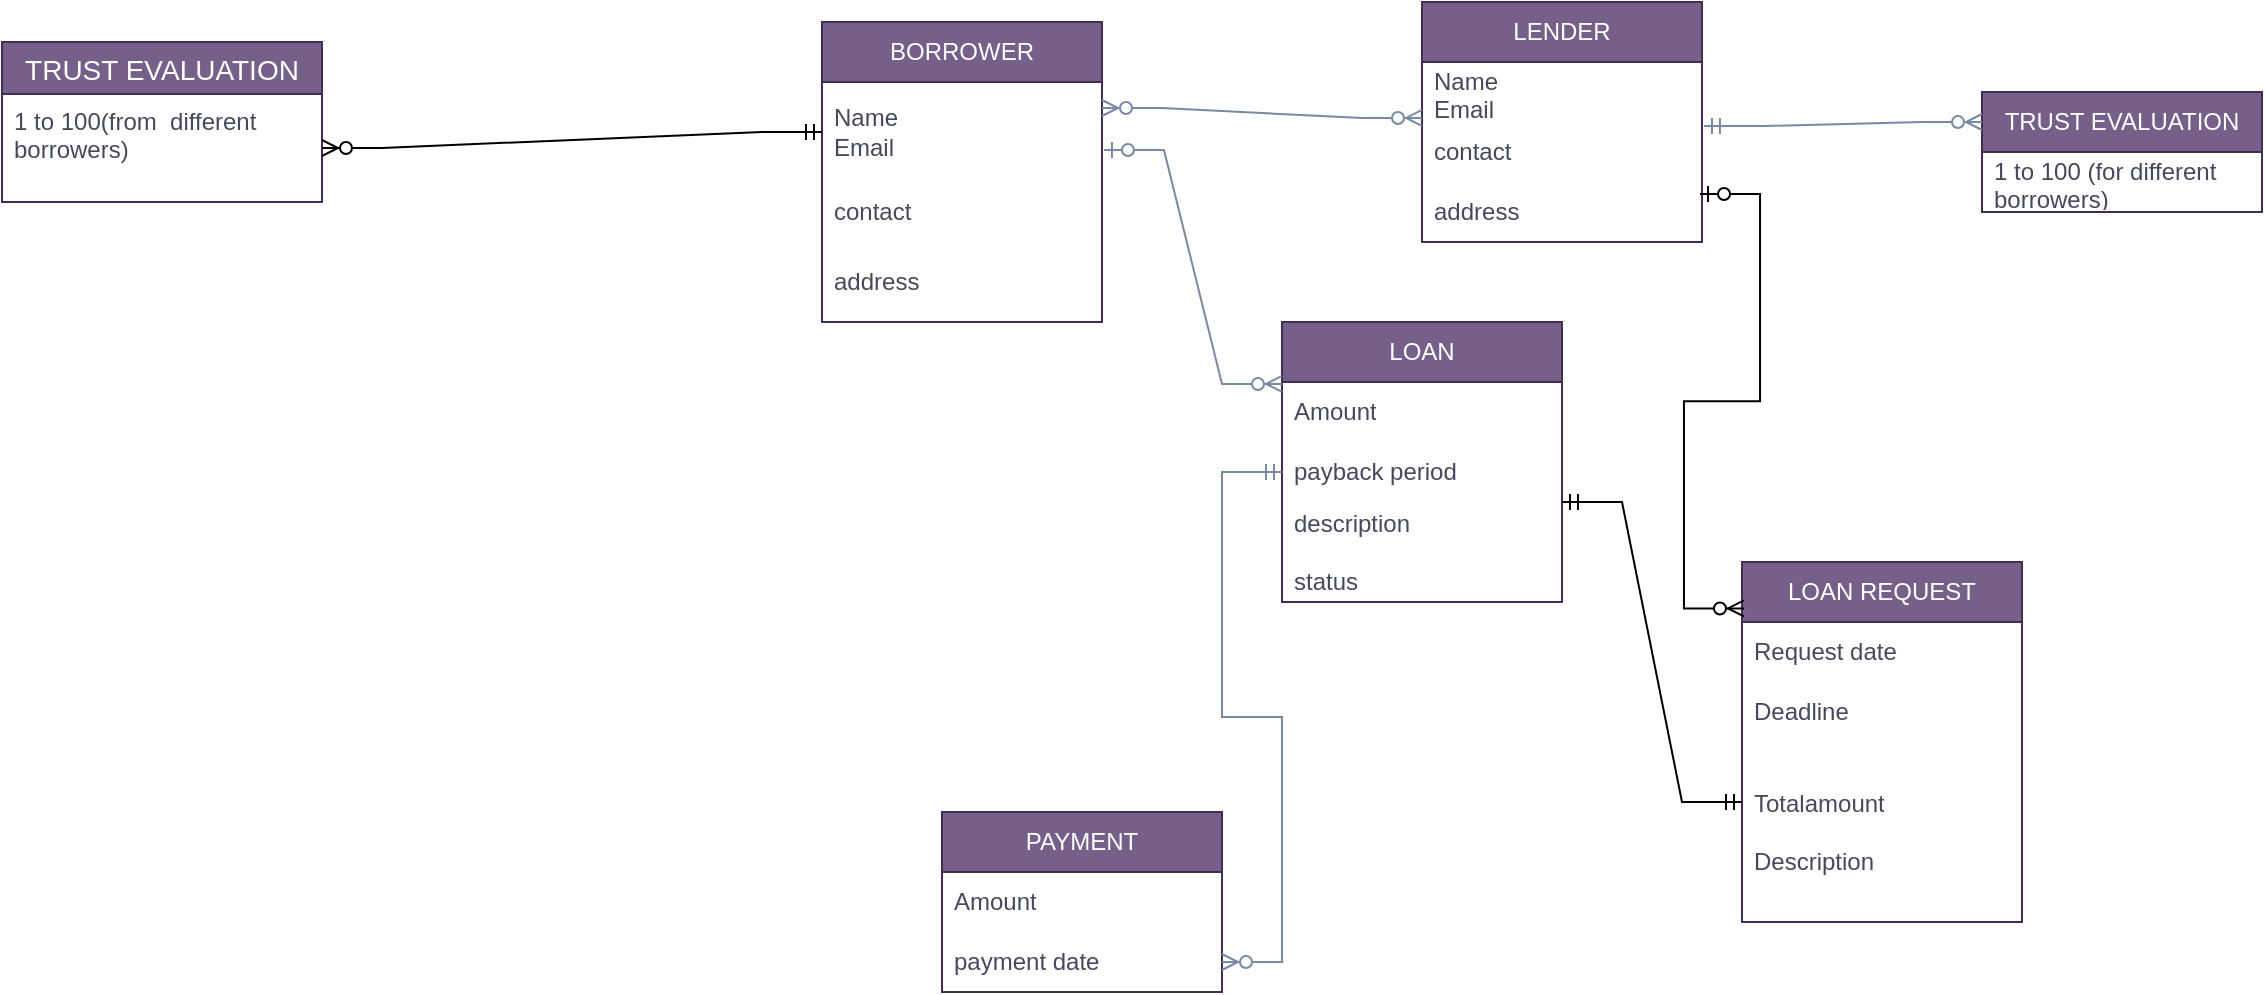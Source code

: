 <mxfile version="24.1.0" type="device">
  <diagram name="Page-1" id="6RLgo2dzrJijFMjTfPJx">
    <mxGraphModel dx="1714" dy="516" grid="1" gridSize="10" guides="1" tooltips="1" connect="1" arrows="1" fold="1" page="1" pageScale="1" pageWidth="850" pageHeight="1100" math="0" shadow="0">
      <root>
        <mxCell id="0" />
        <mxCell id="1" parent="0" />
        <mxCell id="Lgr2Lh1rhaSaIgezl0P1-1" value="BORROWER" style="swimlane;fontStyle=0;childLayout=stackLayout;horizontal=1;startSize=30;horizontalStack=0;resizeParent=1;resizeParentMax=0;resizeLast=0;collapsible=1;marginBottom=0;whiteSpace=wrap;html=1;labelBackgroundColor=none;fillColor=#76608a;strokeColor=#432D57;fontColor=#ffffff;" parent="1" vertex="1">
          <mxGeometry x="110" y="10" width="140" height="150" as="geometry" />
        </mxCell>
        <mxCell id="Lgr2Lh1rhaSaIgezl0P1-2" value="Name&lt;div&gt;Email&lt;/div&gt;" style="text;strokeColor=none;fillColor=none;align=left;verticalAlign=middle;spacingLeft=4;spacingRight=4;overflow=hidden;points=[[0,0.5],[1,0.5]];portConstraint=eastwest;rotatable=0;whiteSpace=wrap;html=1;labelBackgroundColor=none;fontColor=#46495D;" parent="Lgr2Lh1rhaSaIgezl0P1-1" vertex="1">
          <mxGeometry y="30" width="140" height="50" as="geometry" />
        </mxCell>
        <mxCell id="Lgr2Lh1rhaSaIgezl0P1-3" value="contact" style="text;strokeColor=none;fillColor=none;align=left;verticalAlign=middle;spacingLeft=4;spacingRight=4;overflow=hidden;points=[[0,0.5],[1,0.5]];portConstraint=eastwest;rotatable=0;whiteSpace=wrap;html=1;labelBackgroundColor=none;fontColor=#46495D;" parent="Lgr2Lh1rhaSaIgezl0P1-1" vertex="1">
          <mxGeometry y="80" width="140" height="30" as="geometry" />
        </mxCell>
        <mxCell id="Lgr2Lh1rhaSaIgezl0P1-4" value="address" style="text;strokeColor=none;fillColor=none;align=left;verticalAlign=middle;spacingLeft=4;spacingRight=4;overflow=hidden;points=[[0,0.5],[1,0.5]];portConstraint=eastwest;rotatable=0;whiteSpace=wrap;html=1;labelBackgroundColor=none;fontColor=#46495D;" parent="Lgr2Lh1rhaSaIgezl0P1-1" vertex="1">
          <mxGeometry y="110" width="140" height="40" as="geometry" />
        </mxCell>
        <mxCell id="Lgr2Lh1rhaSaIgezl0P1-5" value="LENDER" style="swimlane;fontStyle=0;childLayout=stackLayout;horizontal=1;startSize=30;horizontalStack=0;resizeParent=1;resizeParentMax=0;resizeLast=0;collapsible=1;marginBottom=0;whiteSpace=wrap;html=1;labelBackgroundColor=none;fillColor=#76608a;strokeColor=#432D57;fontColor=#ffffff;" parent="1" vertex="1">
          <mxGeometry x="410" width="140" height="120" as="geometry" />
        </mxCell>
        <mxCell id="Lgr2Lh1rhaSaIgezl0P1-6" value="Name&lt;div&gt;Email&lt;/div&gt;" style="text;strokeColor=none;fillColor=none;align=left;verticalAlign=middle;spacingLeft=4;spacingRight=4;overflow=hidden;points=[[0,0.5],[1,0.5]];portConstraint=eastwest;rotatable=0;whiteSpace=wrap;html=1;labelBackgroundColor=none;fontColor=#46495D;" parent="Lgr2Lh1rhaSaIgezl0P1-5" vertex="1">
          <mxGeometry y="30" width="140" height="30" as="geometry" />
        </mxCell>
        <mxCell id="Lgr2Lh1rhaSaIgezl0P1-7" value="contact" style="text;strokeColor=none;fillColor=none;align=left;verticalAlign=middle;spacingLeft=4;spacingRight=4;overflow=hidden;points=[[0,0.5],[1,0.5]];portConstraint=eastwest;rotatable=0;whiteSpace=wrap;html=1;labelBackgroundColor=none;fontColor=#46495D;" parent="Lgr2Lh1rhaSaIgezl0P1-5" vertex="1">
          <mxGeometry y="60" width="140" height="30" as="geometry" />
        </mxCell>
        <mxCell id="Lgr2Lh1rhaSaIgezl0P1-8" value="address" style="text;strokeColor=none;fillColor=none;align=left;verticalAlign=middle;spacingLeft=4;spacingRight=4;overflow=hidden;points=[[0,0.5],[1,0.5]];portConstraint=eastwest;rotatable=0;whiteSpace=wrap;html=1;labelBackgroundColor=none;fontColor=#46495D;" parent="Lgr2Lh1rhaSaIgezl0P1-5" vertex="1">
          <mxGeometry y="90" width="140" height="30" as="geometry" />
        </mxCell>
        <mxCell id="Lgr2Lh1rhaSaIgezl0P1-13" value="LOAN REQUEST" style="swimlane;fontStyle=0;childLayout=stackLayout;horizontal=1;startSize=30;horizontalStack=0;resizeParent=1;resizeParentMax=0;resizeLast=0;collapsible=1;marginBottom=0;whiteSpace=wrap;html=1;labelBackgroundColor=none;fillColor=#76608a;strokeColor=#432D57;fontColor=#ffffff;" parent="1" vertex="1">
          <mxGeometry x="570" y="280" width="140" height="180" as="geometry" />
        </mxCell>
        <mxCell id="Lgr2Lh1rhaSaIgezl0P1-14" value="Request date" style="text;strokeColor=none;fillColor=none;align=left;verticalAlign=middle;spacingLeft=4;spacingRight=4;overflow=hidden;points=[[0,0.5],[1,0.5]];portConstraint=eastwest;rotatable=0;whiteSpace=wrap;html=1;labelBackgroundColor=none;fontColor=#46495D;" parent="Lgr2Lh1rhaSaIgezl0P1-13" vertex="1">
          <mxGeometry y="30" width="140" height="30" as="geometry" />
        </mxCell>
        <mxCell id="Lgr2Lh1rhaSaIgezl0P1-37" value="Deadline" style="text;strokeColor=none;fillColor=none;align=left;verticalAlign=middle;spacingLeft=4;spacingRight=4;overflow=hidden;points=[[0,0.5],[1,0.5]];portConstraint=eastwest;rotatable=0;whiteSpace=wrap;html=1;labelBackgroundColor=none;fontColor=#46495D;" parent="Lgr2Lh1rhaSaIgezl0P1-13" vertex="1">
          <mxGeometry y="60" width="140" height="30" as="geometry" />
        </mxCell>
        <mxCell id="Lgr2Lh1rhaSaIgezl0P1-16" value="Totalamount&lt;br&gt;&lt;br&gt;Description" style="text;strokeColor=none;fillColor=none;align=left;verticalAlign=middle;spacingLeft=4;spacingRight=4;overflow=hidden;points=[[0,0.5],[1,0.5]];portConstraint=eastwest;rotatable=0;whiteSpace=wrap;html=1;labelBackgroundColor=none;fontColor=#46495D;" parent="Lgr2Lh1rhaSaIgezl0P1-13" vertex="1">
          <mxGeometry y="90" width="140" height="90" as="geometry" />
        </mxCell>
        <mxCell id="Lgr2Lh1rhaSaIgezl0P1-18" value="LOAN" style="swimlane;fontStyle=0;childLayout=stackLayout;horizontal=1;startSize=30;horizontalStack=0;resizeParent=1;resizeParentMax=0;resizeLast=0;collapsible=1;marginBottom=0;whiteSpace=wrap;html=1;labelBackgroundColor=none;fillColor=#76608a;strokeColor=#432D57;fontColor=#ffffff;" parent="1" vertex="1">
          <mxGeometry x="340" y="160" width="140" height="140" as="geometry" />
        </mxCell>
        <mxCell id="Lgr2Lh1rhaSaIgezl0P1-19" value="Amount" style="text;strokeColor=none;fillColor=none;align=left;verticalAlign=middle;spacingLeft=4;spacingRight=4;overflow=hidden;points=[[0,0.5],[1,0.5]];portConstraint=eastwest;rotatable=0;whiteSpace=wrap;html=1;labelBackgroundColor=none;fontColor=#46495D;" parent="Lgr2Lh1rhaSaIgezl0P1-18" vertex="1">
          <mxGeometry y="30" width="140" height="30" as="geometry" />
        </mxCell>
        <mxCell id="Lgr2Lh1rhaSaIgezl0P1-20" value="payback period" style="text;strokeColor=none;fillColor=none;align=left;verticalAlign=middle;spacingLeft=4;spacingRight=4;overflow=hidden;points=[[0,0.5],[1,0.5]];portConstraint=eastwest;rotatable=0;whiteSpace=wrap;html=1;labelBackgroundColor=none;fontColor=#46495D;" parent="Lgr2Lh1rhaSaIgezl0P1-18" vertex="1">
          <mxGeometry y="60" width="140" height="30" as="geometry" />
        </mxCell>
        <mxCell id="Lgr2Lh1rhaSaIgezl0P1-21" value="description&lt;br&gt;&lt;br&gt;status" style="text;strokeColor=none;fillColor=none;align=left;verticalAlign=middle;spacingLeft=4;spacingRight=4;overflow=hidden;points=[[0,0.5],[1,0.5]];portConstraint=eastwest;rotatable=0;whiteSpace=wrap;html=1;labelBackgroundColor=none;fontColor=#46495D;" parent="Lgr2Lh1rhaSaIgezl0P1-18" vertex="1">
          <mxGeometry y="90" width="140" height="50" as="geometry" />
        </mxCell>
        <mxCell id="Lgr2Lh1rhaSaIgezl0P1-22" value="PAYMENT" style="swimlane;fontStyle=0;childLayout=stackLayout;horizontal=1;startSize=30;horizontalStack=0;resizeParent=1;resizeParentMax=0;resizeLast=0;collapsible=1;marginBottom=0;whiteSpace=wrap;html=1;labelBackgroundColor=none;fillColor=#76608a;strokeColor=#432D57;fontColor=#ffffff;" parent="1" vertex="1">
          <mxGeometry x="170" y="405" width="140" height="90" as="geometry" />
        </mxCell>
        <mxCell id="Lgr2Lh1rhaSaIgezl0P1-23" value="Amount" style="text;strokeColor=none;fillColor=none;align=left;verticalAlign=middle;spacingLeft=4;spacingRight=4;overflow=hidden;points=[[0,0.5],[1,0.5]];portConstraint=eastwest;rotatable=0;whiteSpace=wrap;html=1;labelBackgroundColor=none;fontColor=#46495D;" parent="Lgr2Lh1rhaSaIgezl0P1-22" vertex="1">
          <mxGeometry y="30" width="140" height="30" as="geometry" />
        </mxCell>
        <mxCell id="Lgr2Lh1rhaSaIgezl0P1-24" value="payment date" style="text;strokeColor=none;fillColor=none;align=left;verticalAlign=middle;spacingLeft=4;spacingRight=4;overflow=hidden;points=[[0,0.5],[1,0.5]];portConstraint=eastwest;rotatable=0;whiteSpace=wrap;html=1;labelBackgroundColor=none;fontColor=#46495D;" parent="Lgr2Lh1rhaSaIgezl0P1-22" vertex="1">
          <mxGeometry y="60" width="140" height="30" as="geometry" />
        </mxCell>
        <mxCell id="Lgr2Lh1rhaSaIgezl0P1-30" value="TRUST EVALUATION" style="swimlane;fontStyle=0;childLayout=stackLayout;horizontal=1;startSize=30;horizontalStack=0;resizeParent=1;resizeParentMax=0;resizeLast=0;collapsible=1;marginBottom=0;whiteSpace=wrap;html=1;labelBackgroundColor=none;fillColor=#76608a;strokeColor=#432D57;fontColor=#ffffff;" parent="1" vertex="1">
          <mxGeometry x="690" y="45" width="140" height="60" as="geometry" />
        </mxCell>
        <mxCell id="Lgr2Lh1rhaSaIgezl0P1-33" value="1 to 100 (for different borrowers)" style="text;strokeColor=none;fillColor=none;align=left;verticalAlign=middle;spacingLeft=4;spacingRight=4;overflow=hidden;points=[[0,0.5],[1,0.5]];portConstraint=eastwest;rotatable=0;whiteSpace=wrap;html=1;labelBackgroundColor=none;fontColor=#46495D;" parent="Lgr2Lh1rhaSaIgezl0P1-30" vertex="1">
          <mxGeometry y="30" width="140" height="30" as="geometry" />
        </mxCell>
        <mxCell id="Lgr2Lh1rhaSaIgezl0P1-40" value="" style="edgeStyle=entityRelationEdgeStyle;fontSize=12;html=1;endArrow=ERzeroToMany;startArrow=ERzeroToOne;rounded=0;strokeColor=#788AA3;fontColor=#46495D;fillColor=#B2C9AB;entryX=0;entryY=0.033;entryDx=0;entryDy=0;entryPerimeter=0;exitX=1.007;exitY=0.68;exitDx=0;exitDy=0;exitPerimeter=0;" parent="1" target="Lgr2Lh1rhaSaIgezl0P1-19" edge="1" source="Lgr2Lh1rhaSaIgezl0P1-2">
          <mxGeometry width="100" height="100" relative="1" as="geometry">
            <mxPoint x="260" y="70" as="sourcePoint" />
            <mxPoint x="420" y="180" as="targetPoint" />
          </mxGeometry>
        </mxCell>
        <mxCell id="Lgr2Lh1rhaSaIgezl0P1-42" value="" style="edgeStyle=entityRelationEdgeStyle;fontSize=12;html=1;endArrow=ERzeroToMany;startArrow=ERmandOne;rounded=0;strokeColor=#788AA3;fontColor=#46495D;fillColor=#B2C9AB;" parent="1" source="Lgr2Lh1rhaSaIgezl0P1-20" target="Lgr2Lh1rhaSaIgezl0P1-24" edge="1">
          <mxGeometry width="100" height="100" relative="1" as="geometry">
            <mxPoint x="320" y="280" as="sourcePoint" />
            <mxPoint x="420" y="180" as="targetPoint" />
          </mxGeometry>
        </mxCell>
        <mxCell id="Lgr2Lh1rhaSaIgezl0P1-44" value="" style="edgeStyle=entityRelationEdgeStyle;fontSize=12;html=1;endArrow=ERzeroToMany;startArrow=ERmandOne;rounded=0;strokeColor=#788AA3;fontColor=#46495D;fillColor=#B2C9AB;exitX=1.007;exitY=0.067;exitDx=0;exitDy=0;exitPerimeter=0;entryX=0;entryY=0.25;entryDx=0;entryDy=0;" parent="1" source="Lgr2Lh1rhaSaIgezl0P1-7" edge="1" target="Lgr2Lh1rhaSaIgezl0P1-30">
          <mxGeometry width="100" height="100" relative="1" as="geometry">
            <mxPoint x="540" y="270" as="sourcePoint" />
            <mxPoint x="610" y="280" as="targetPoint" />
          </mxGeometry>
        </mxCell>
        <mxCell id="Lgr2Lh1rhaSaIgezl0P1-46" value="TRUST EVALUATION" style="swimlane;fontStyle=0;childLayout=stackLayout;horizontal=1;startSize=26;horizontalStack=0;resizeParent=1;resizeParentMax=0;resizeLast=0;collapsible=1;marginBottom=0;align=center;fontSize=14;strokeColor=#432D57;fillColor=#76608a;fontColor=#ffffff;" parent="1" vertex="1">
          <mxGeometry x="-300" y="20" width="160" height="80" as="geometry" />
        </mxCell>
        <mxCell id="Lgr2Lh1rhaSaIgezl0P1-47" value="1 to 100(from  different &#xa;borrowers)&#xa;&#xa;&#xa;" style="text;strokeColor=none;fillColor=none;spacingLeft=4;spacingRight=4;overflow=hidden;rotatable=0;points=[[0,0.5],[1,0.5]];portConstraint=eastwest;fontSize=12;fontColor=#46495D;" parent="Lgr2Lh1rhaSaIgezl0P1-46" vertex="1">
          <mxGeometry y="26" width="160" height="54" as="geometry" />
        </mxCell>
        <mxCell id="Lgr2Lh1rhaSaIgezl0P1-52" value="" style="edgeStyle=entityRelationEdgeStyle;fontSize=12;html=1;endArrow=ERzeroToMany;endFill=1;startArrow=ERzeroToMany;rounded=0;strokeColor=#788AA3;fontColor=#46495D;fillColor=#B2C9AB;exitX=1;exitY=0.26;exitDx=0;exitDy=0;exitPerimeter=0;entryX=0;entryY=0.933;entryDx=0;entryDy=0;entryPerimeter=0;" parent="1" source="Lgr2Lh1rhaSaIgezl0P1-2" target="Lgr2Lh1rhaSaIgezl0P1-6" edge="1">
          <mxGeometry width="100" height="100" relative="1" as="geometry">
            <mxPoint x="290" y="140" as="sourcePoint" />
            <mxPoint x="390" y="40" as="targetPoint" />
          </mxGeometry>
        </mxCell>
        <mxCell id="dVLj31eegN6Wc8y1ICWu-5" value="" style="edgeStyle=entityRelationEdgeStyle;fontSize=12;html=1;endArrow=ERzeroToMany;startArrow=ERmandOne;rounded=0;exitX=0;exitY=0.5;exitDx=0;exitDy=0;" edge="1" parent="1" source="Lgr2Lh1rhaSaIgezl0P1-2" target="Lgr2Lh1rhaSaIgezl0P1-47">
          <mxGeometry width="100" height="100" relative="1" as="geometry">
            <mxPoint x="-160" y="120" as="sourcePoint" />
            <mxPoint x="-70" y="-30" as="targetPoint" />
          </mxGeometry>
        </mxCell>
        <mxCell id="dVLj31eegN6Wc8y1ICWu-7" value="" style="edgeStyle=entityRelationEdgeStyle;fontSize=12;html=1;endArrow=ERzeroToMany;startArrow=ERzeroToOne;rounded=0;exitX=0.993;exitY=0.2;exitDx=0;exitDy=0;exitPerimeter=0;entryX=0.007;entryY=0.129;entryDx=0;entryDy=0;entryPerimeter=0;" edge="1" parent="1" source="Lgr2Lh1rhaSaIgezl0P1-8" target="Lgr2Lh1rhaSaIgezl0P1-13">
          <mxGeometry width="100" height="100" relative="1" as="geometry">
            <mxPoint x="600" y="260" as="sourcePoint" />
            <mxPoint x="700" y="160" as="targetPoint" />
            <Array as="points">
              <mxPoint x="760" y="220" />
            </Array>
          </mxGeometry>
        </mxCell>
        <mxCell id="dVLj31eegN6Wc8y1ICWu-8" value="" style="edgeStyle=entityRelationEdgeStyle;fontSize=12;html=1;endArrow=ERmandOne;startArrow=ERmandOne;rounded=0;entryX=0;entryY=0.333;entryDx=0;entryDy=0;entryPerimeter=0;" edge="1" parent="1" target="Lgr2Lh1rhaSaIgezl0P1-16">
          <mxGeometry width="100" height="100" relative="1" as="geometry">
            <mxPoint x="480" y="250" as="sourcePoint" />
            <mxPoint x="580" y="390" as="targetPoint" />
          </mxGeometry>
        </mxCell>
      </root>
    </mxGraphModel>
  </diagram>
</mxfile>
